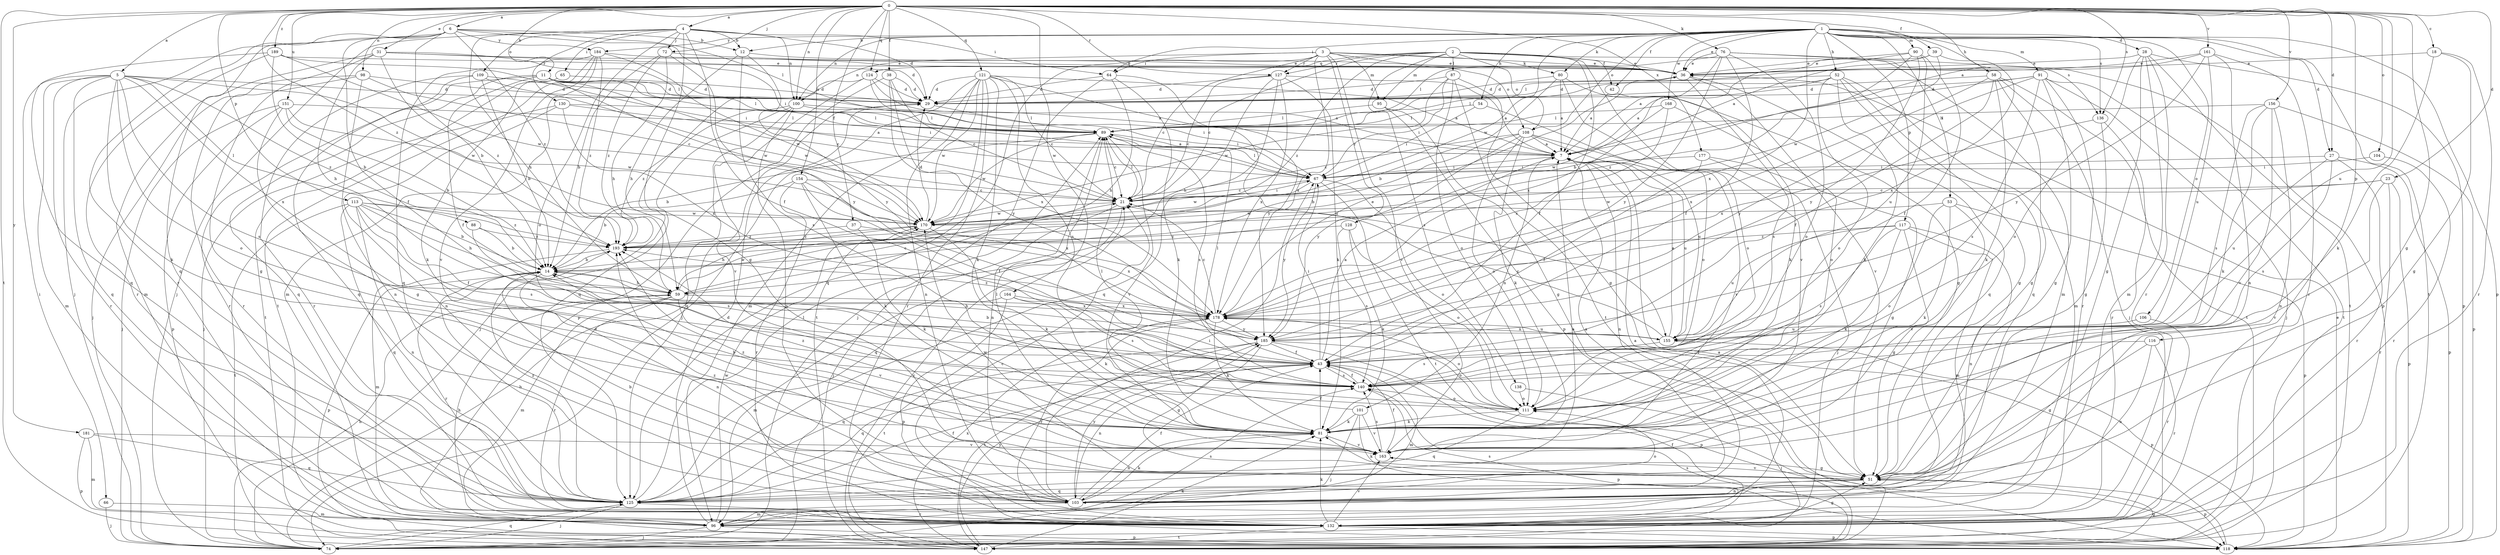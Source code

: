 strict digraph  {
0;
1;
2;
3;
4;
5;
6;
7;
11;
12;
14;
18;
21;
23;
27;
28;
29;
31;
36;
37;
38;
39;
42;
43;
51;
52;
53;
54;
58;
59;
64;
65;
66;
67;
72;
74;
76;
80;
81;
87;
88;
89;
90;
91;
95;
96;
98;
100;
101;
103;
104;
106;
108;
109;
111;
113;
116;
117;
118;
121;
124;
125;
127;
128;
130;
132;
136;
138;
140;
147;
151;
154;
155;
156;
161;
163;
164;
168;
170;
177;
178;
181;
184;
185;
189;
193;
0 -> 4  [label=a];
0 -> 5  [label=a];
0 -> 6  [label=a];
0 -> 7  [label=a];
0 -> 11  [label=b];
0 -> 18  [label=c];
0 -> 23  [label=d];
0 -> 27  [label=d];
0 -> 31  [label=e];
0 -> 37  [label=f];
0 -> 38  [label=f];
0 -> 39  [label=f];
0 -> 51  [label=g];
0 -> 72  [label=j];
0 -> 76  [label=k];
0 -> 98  [label=n];
0 -> 100  [label=n];
0 -> 104  [label=o];
0 -> 113  [label=p];
0 -> 116  [label=p];
0 -> 121  [label=q];
0 -> 124  [label=q];
0 -> 127  [label=r];
0 -> 136  [label=s];
0 -> 147  [label=t];
0 -> 151  [label=u];
0 -> 154  [label=u];
0 -> 155  [label=u];
0 -> 156  [label=v];
0 -> 161  [label=v];
0 -> 164  [label=w];
0 -> 177  [label=x];
0 -> 181  [label=y];
0 -> 189  [label=z];
0 -> 193  [label=z];
1 -> 12  [label=b];
1 -> 27  [label=d];
1 -> 28  [label=d];
1 -> 36  [label=e];
1 -> 42  [label=f];
1 -> 52  [label=h];
1 -> 53  [label=h];
1 -> 54  [label=h];
1 -> 58  [label=h];
1 -> 64  [label=i];
1 -> 80  [label=k];
1 -> 90  [label=m];
1 -> 91  [label=m];
1 -> 100  [label=n];
1 -> 106  [label=o];
1 -> 108  [label=o];
1 -> 117  [label=p];
1 -> 118  [label=p];
1 -> 136  [label=s];
1 -> 147  [label=t];
1 -> 168  [label=w];
1 -> 170  [label=w];
1 -> 178  [label=x];
1 -> 184  [label=y];
2 -> 21  [label=c];
2 -> 36  [label=e];
2 -> 42  [label=f];
2 -> 43  [label=f];
2 -> 87  [label=l];
2 -> 95  [label=m];
2 -> 108  [label=o];
2 -> 124  [label=q];
2 -> 127  [label=r];
2 -> 136  [label=s];
2 -> 138  [label=s];
2 -> 163  [label=v];
2 -> 193  [label=z];
3 -> 21  [label=c];
3 -> 36  [label=e];
3 -> 64  [label=i];
3 -> 80  [label=k];
3 -> 95  [label=m];
3 -> 100  [label=n];
3 -> 108  [label=o];
3 -> 125  [label=q];
3 -> 127  [label=r];
3 -> 128  [label=r];
3 -> 163  [label=v];
3 -> 178  [label=x];
4 -> 12  [label=b];
4 -> 29  [label=d];
4 -> 43  [label=f];
4 -> 51  [label=g];
4 -> 59  [label=h];
4 -> 64  [label=i];
4 -> 65  [label=i];
4 -> 72  [label=j];
4 -> 74  [label=j];
4 -> 100  [label=n];
4 -> 109  [label=o];
4 -> 111  [label=o];
4 -> 130  [label=r];
5 -> 29  [label=d];
5 -> 66  [label=i];
5 -> 81  [label=k];
5 -> 88  [label=l];
5 -> 96  [label=m];
5 -> 111  [label=o];
5 -> 125  [label=q];
5 -> 132  [label=r];
5 -> 140  [label=s];
5 -> 170  [label=w];
5 -> 178  [label=x];
5 -> 193  [label=z];
6 -> 12  [label=b];
6 -> 14  [label=b];
6 -> 43  [label=f];
6 -> 67  [label=i];
6 -> 74  [label=j];
6 -> 89  [label=l];
6 -> 125  [label=q];
6 -> 132  [label=r];
6 -> 184  [label=y];
6 -> 193  [label=z];
7 -> 67  [label=i];
7 -> 101  [label=n];
7 -> 103  [label=n];
7 -> 155  [label=u];
11 -> 7  [label=a];
11 -> 21  [label=c];
11 -> 29  [label=d];
11 -> 43  [label=f];
11 -> 67  [label=i];
11 -> 89  [label=l];
11 -> 125  [label=q];
11 -> 132  [label=r];
11 -> 170  [label=w];
12 -> 36  [label=e];
12 -> 59  [label=h];
12 -> 140  [label=s];
12 -> 185  [label=y];
14 -> 59  [label=h];
14 -> 103  [label=n];
14 -> 118  [label=p];
14 -> 132  [label=r];
18 -> 36  [label=e];
18 -> 51  [label=g];
18 -> 81  [label=k];
18 -> 132  [label=r];
21 -> 67  [label=i];
21 -> 74  [label=j];
21 -> 89  [label=l];
21 -> 125  [label=q];
21 -> 170  [label=w];
23 -> 21  [label=c];
23 -> 118  [label=p];
23 -> 132  [label=r];
23 -> 163  [label=v];
23 -> 170  [label=w];
27 -> 67  [label=i];
27 -> 118  [label=p];
27 -> 132  [label=r];
27 -> 140  [label=s];
27 -> 155  [label=u];
28 -> 36  [label=e];
28 -> 51  [label=g];
28 -> 96  [label=m];
28 -> 111  [label=o];
28 -> 118  [label=p];
28 -> 132  [label=r];
28 -> 147  [label=t];
29 -> 89  [label=l];
31 -> 29  [label=d];
31 -> 36  [label=e];
31 -> 51  [label=g];
31 -> 59  [label=h];
31 -> 89  [label=l];
31 -> 96  [label=m];
31 -> 193  [label=z];
36 -> 29  [label=d];
36 -> 125  [label=q];
36 -> 140  [label=s];
36 -> 163  [label=v];
37 -> 81  [label=k];
37 -> 178  [label=x];
37 -> 193  [label=z];
38 -> 21  [label=c];
38 -> 29  [label=d];
38 -> 118  [label=p];
38 -> 178  [label=x];
38 -> 185  [label=y];
39 -> 7  [label=a];
39 -> 36  [label=e];
39 -> 170  [label=w];
39 -> 178  [label=x];
42 -> 7  [label=a];
42 -> 81  [label=k];
43 -> 7  [label=a];
43 -> 14  [label=b];
43 -> 67  [label=i];
43 -> 89  [label=l];
43 -> 96  [label=m];
43 -> 103  [label=n];
43 -> 125  [label=q];
43 -> 140  [label=s];
51 -> 81  [label=k];
51 -> 103  [label=n];
51 -> 118  [label=p];
51 -> 125  [label=q];
51 -> 163  [label=v];
51 -> 170  [label=w];
52 -> 7  [label=a];
52 -> 29  [label=d];
52 -> 51  [label=g];
52 -> 81  [label=k];
52 -> 89  [label=l];
52 -> 96  [label=m];
52 -> 111  [label=o];
52 -> 125  [label=q];
53 -> 81  [label=k];
53 -> 111  [label=o];
53 -> 118  [label=p];
53 -> 163  [label=v];
53 -> 170  [label=w];
54 -> 67  [label=i];
54 -> 89  [label=l];
54 -> 111  [label=o];
58 -> 29  [label=d];
58 -> 43  [label=f];
58 -> 51  [label=g];
58 -> 74  [label=j];
58 -> 81  [label=k];
58 -> 147  [label=t];
58 -> 178  [label=x];
59 -> 21  [label=c];
59 -> 96  [label=m];
59 -> 132  [label=r];
59 -> 163  [label=v];
59 -> 170  [label=w];
59 -> 178  [label=x];
64 -> 29  [label=d];
64 -> 59  [label=h];
64 -> 74  [label=j];
64 -> 81  [label=k];
64 -> 185  [label=y];
65 -> 29  [label=d];
65 -> 81  [label=k];
65 -> 147  [label=t];
66 -> 74  [label=j];
66 -> 96  [label=m];
67 -> 21  [label=c];
67 -> 89  [label=l];
67 -> 111  [label=o];
67 -> 147  [label=t];
67 -> 170  [label=w];
67 -> 185  [label=y];
72 -> 14  [label=b];
72 -> 36  [label=e];
72 -> 59  [label=h];
72 -> 185  [label=y];
72 -> 193  [label=z];
74 -> 29  [label=d];
74 -> 59  [label=h];
74 -> 125  [label=q];
76 -> 36  [label=e];
76 -> 43  [label=f];
76 -> 89  [label=l];
76 -> 96  [label=m];
76 -> 111  [label=o];
76 -> 118  [label=p];
76 -> 178  [label=x];
76 -> 185  [label=y];
80 -> 7  [label=a];
80 -> 14  [label=b];
80 -> 29  [label=d];
80 -> 51  [label=g];
80 -> 111  [label=o];
81 -> 14  [label=b];
81 -> 43  [label=f];
81 -> 103  [label=n];
81 -> 163  [label=v];
81 -> 193  [label=z];
87 -> 29  [label=d];
87 -> 51  [label=g];
87 -> 67  [label=i];
87 -> 111  [label=o];
87 -> 147  [label=t];
87 -> 170  [label=w];
88 -> 14  [label=b];
88 -> 140  [label=s];
88 -> 193  [label=z];
89 -> 7  [label=a];
89 -> 14  [label=b];
89 -> 21  [label=c];
89 -> 103  [label=n];
89 -> 140  [label=s];
89 -> 163  [label=v];
89 -> 170  [label=w];
90 -> 7  [label=a];
90 -> 14  [label=b];
90 -> 36  [label=e];
90 -> 43  [label=f];
90 -> 155  [label=u];
90 -> 185  [label=y];
91 -> 29  [label=d];
91 -> 51  [label=g];
91 -> 74  [label=j];
91 -> 132  [label=r];
91 -> 140  [label=s];
91 -> 147  [label=t];
91 -> 185  [label=y];
91 -> 193  [label=z];
95 -> 51  [label=g];
95 -> 89  [label=l];
95 -> 118  [label=p];
96 -> 7  [label=a];
96 -> 29  [label=d];
96 -> 59  [label=h];
96 -> 74  [label=j];
96 -> 118  [label=p];
96 -> 140  [label=s];
96 -> 170  [label=w];
98 -> 21  [label=c];
98 -> 29  [label=d];
98 -> 74  [label=j];
98 -> 103  [label=n];
98 -> 132  [label=r];
100 -> 67  [label=i];
100 -> 74  [label=j];
100 -> 89  [label=l];
100 -> 103  [label=n];
100 -> 125  [label=q];
100 -> 193  [label=z];
101 -> 74  [label=j];
101 -> 81  [label=k];
101 -> 89  [label=l];
101 -> 118  [label=p];
101 -> 163  [label=v];
103 -> 7  [label=a];
103 -> 14  [label=b];
103 -> 43  [label=f];
103 -> 67  [label=i];
103 -> 81  [label=k];
103 -> 96  [label=m];
103 -> 111  [label=o];
103 -> 185  [label=y];
103 -> 193  [label=z];
104 -> 67  [label=i];
104 -> 132  [label=r];
106 -> 132  [label=r];
106 -> 155  [label=u];
108 -> 7  [label=a];
108 -> 14  [label=b];
108 -> 21  [label=c];
108 -> 81  [label=k];
108 -> 111  [label=o];
108 -> 155  [label=u];
108 -> 163  [label=v];
108 -> 185  [label=y];
109 -> 14  [label=b];
109 -> 29  [label=d];
109 -> 125  [label=q];
109 -> 132  [label=r];
109 -> 170  [label=w];
111 -> 81  [label=k];
111 -> 125  [label=q];
113 -> 14  [label=b];
113 -> 43  [label=f];
113 -> 59  [label=h];
113 -> 103  [label=n];
113 -> 125  [label=q];
113 -> 140  [label=s];
113 -> 147  [label=t];
113 -> 170  [label=w];
113 -> 193  [label=z];
116 -> 43  [label=f];
116 -> 51  [label=g];
116 -> 103  [label=n];
116 -> 132  [label=r];
117 -> 51  [label=g];
117 -> 81  [label=k];
117 -> 96  [label=m];
117 -> 103  [label=n];
117 -> 140  [label=s];
117 -> 155  [label=u];
117 -> 193  [label=z];
118 -> 7  [label=a];
118 -> 36  [label=e];
121 -> 7  [label=a];
121 -> 21  [label=c];
121 -> 29  [label=d];
121 -> 74  [label=j];
121 -> 81  [label=k];
121 -> 96  [label=m];
121 -> 103  [label=n];
121 -> 132  [label=r];
121 -> 140  [label=s];
121 -> 147  [label=t];
121 -> 155  [label=u];
121 -> 170  [label=w];
124 -> 7  [label=a];
124 -> 29  [label=d];
124 -> 67  [label=i];
124 -> 125  [label=q];
124 -> 163  [label=v];
125 -> 7  [label=a];
125 -> 14  [label=b];
125 -> 43  [label=f];
125 -> 74  [label=j];
125 -> 89  [label=l];
125 -> 132  [label=r];
125 -> 193  [label=z];
127 -> 7  [label=a];
127 -> 21  [label=c];
127 -> 29  [label=d];
127 -> 59  [label=h];
127 -> 81  [label=k];
127 -> 125  [label=q];
127 -> 178  [label=x];
128 -> 81  [label=k];
128 -> 111  [label=o];
128 -> 140  [label=s];
128 -> 193  [label=z];
130 -> 7  [label=a];
130 -> 74  [label=j];
130 -> 89  [label=l];
130 -> 103  [label=n];
130 -> 178  [label=x];
132 -> 21  [label=c];
132 -> 43  [label=f];
132 -> 51  [label=g];
132 -> 81  [label=k];
132 -> 118  [label=p];
132 -> 140  [label=s];
132 -> 147  [label=t];
132 -> 163  [label=v];
136 -> 51  [label=g];
136 -> 132  [label=r];
136 -> 178  [label=x];
138 -> 74  [label=j];
138 -> 111  [label=o];
140 -> 43  [label=f];
140 -> 111  [label=o];
147 -> 21  [label=c];
147 -> 51  [label=g];
147 -> 81  [label=k];
147 -> 140  [label=s];
147 -> 178  [label=x];
147 -> 185  [label=y];
151 -> 14  [label=b];
151 -> 51  [label=g];
151 -> 74  [label=j];
151 -> 89  [label=l];
151 -> 118  [label=p];
151 -> 170  [label=w];
154 -> 14  [label=b];
154 -> 21  [label=c];
154 -> 43  [label=f];
154 -> 81  [label=k];
154 -> 132  [label=r];
154 -> 178  [label=x];
155 -> 7  [label=a];
155 -> 14  [label=b];
155 -> 21  [label=c];
155 -> 118  [label=p];
155 -> 140  [label=s];
155 -> 178  [label=x];
156 -> 81  [label=k];
156 -> 89  [label=l];
156 -> 103  [label=n];
156 -> 118  [label=p];
156 -> 140  [label=s];
156 -> 163  [label=v];
161 -> 36  [label=e];
161 -> 89  [label=l];
161 -> 103  [label=n];
161 -> 132  [label=r];
161 -> 155  [label=u];
161 -> 185  [label=y];
163 -> 43  [label=f];
163 -> 51  [label=g];
163 -> 89  [label=l];
163 -> 140  [label=s];
163 -> 193  [label=z];
164 -> 81  [label=k];
164 -> 96  [label=m];
164 -> 118  [label=p];
164 -> 140  [label=s];
164 -> 178  [label=x];
168 -> 89  [label=l];
168 -> 111  [label=o];
168 -> 170  [label=w];
168 -> 178  [label=x];
170 -> 29  [label=d];
170 -> 59  [label=h];
170 -> 81  [label=k];
170 -> 193  [label=z];
177 -> 43  [label=f];
177 -> 51  [label=g];
177 -> 67  [label=i];
177 -> 74  [label=j];
178 -> 21  [label=c];
178 -> 36  [label=e];
178 -> 81  [label=k];
178 -> 111  [label=o];
178 -> 132  [label=r];
178 -> 147  [label=t];
178 -> 155  [label=u];
178 -> 185  [label=y];
178 -> 193  [label=z];
181 -> 96  [label=m];
181 -> 118  [label=p];
181 -> 125  [label=q];
181 -> 163  [label=v];
184 -> 36  [label=e];
184 -> 96  [label=m];
184 -> 125  [label=q];
184 -> 147  [label=t];
184 -> 163  [label=v];
184 -> 170  [label=w];
184 -> 193  [label=z];
185 -> 43  [label=f];
185 -> 51  [label=g];
185 -> 111  [label=o];
185 -> 118  [label=p];
185 -> 125  [label=q];
185 -> 147  [label=t];
189 -> 14  [label=b];
189 -> 36  [label=e];
189 -> 67  [label=i];
189 -> 125  [label=q];
189 -> 132  [label=r];
189 -> 170  [label=w];
193 -> 14  [label=b];
193 -> 96  [label=m];
}
